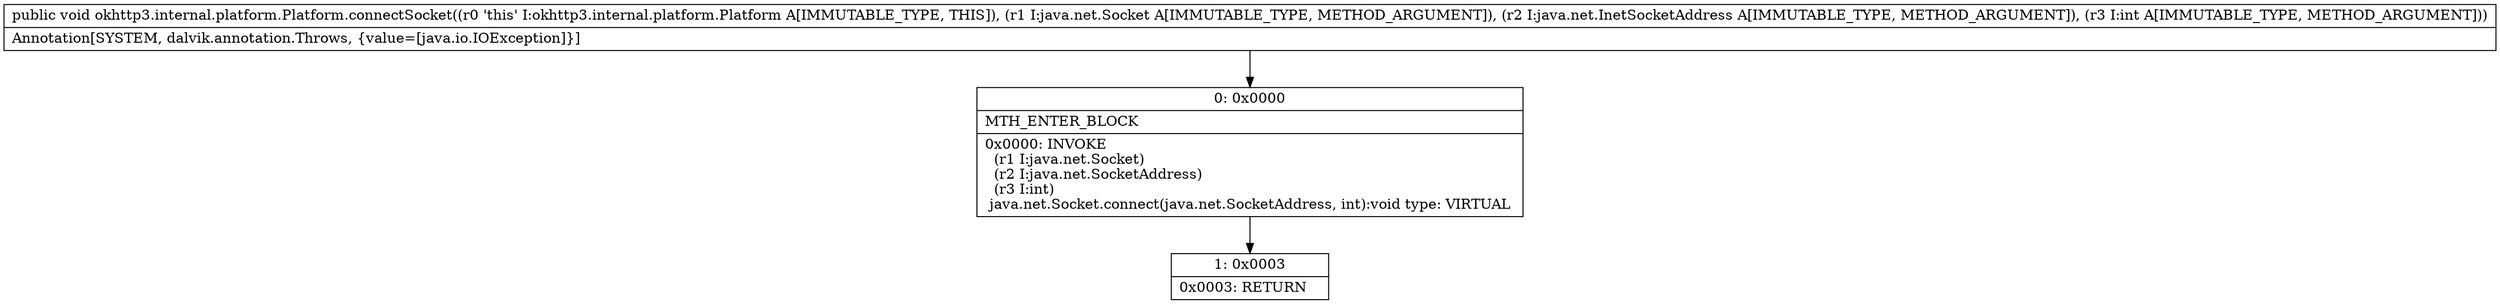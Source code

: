 digraph "CFG forokhttp3.internal.platform.Platform.connectSocket(Ljava\/net\/Socket;Ljava\/net\/InetSocketAddress;I)V" {
Node_0 [shape=record,label="{0\:\ 0x0000|MTH_ENTER_BLOCK\l|0x0000: INVOKE  \l  (r1 I:java.net.Socket)\l  (r2 I:java.net.SocketAddress)\l  (r3 I:int)\l java.net.Socket.connect(java.net.SocketAddress, int):void type: VIRTUAL \l}"];
Node_1 [shape=record,label="{1\:\ 0x0003|0x0003: RETURN   \l}"];
MethodNode[shape=record,label="{public void okhttp3.internal.platform.Platform.connectSocket((r0 'this' I:okhttp3.internal.platform.Platform A[IMMUTABLE_TYPE, THIS]), (r1 I:java.net.Socket A[IMMUTABLE_TYPE, METHOD_ARGUMENT]), (r2 I:java.net.InetSocketAddress A[IMMUTABLE_TYPE, METHOD_ARGUMENT]), (r3 I:int A[IMMUTABLE_TYPE, METHOD_ARGUMENT]))  | Annotation[SYSTEM, dalvik.annotation.Throws, \{value=[java.io.IOException]\}]\l}"];
MethodNode -> Node_0;
Node_0 -> Node_1;
}

